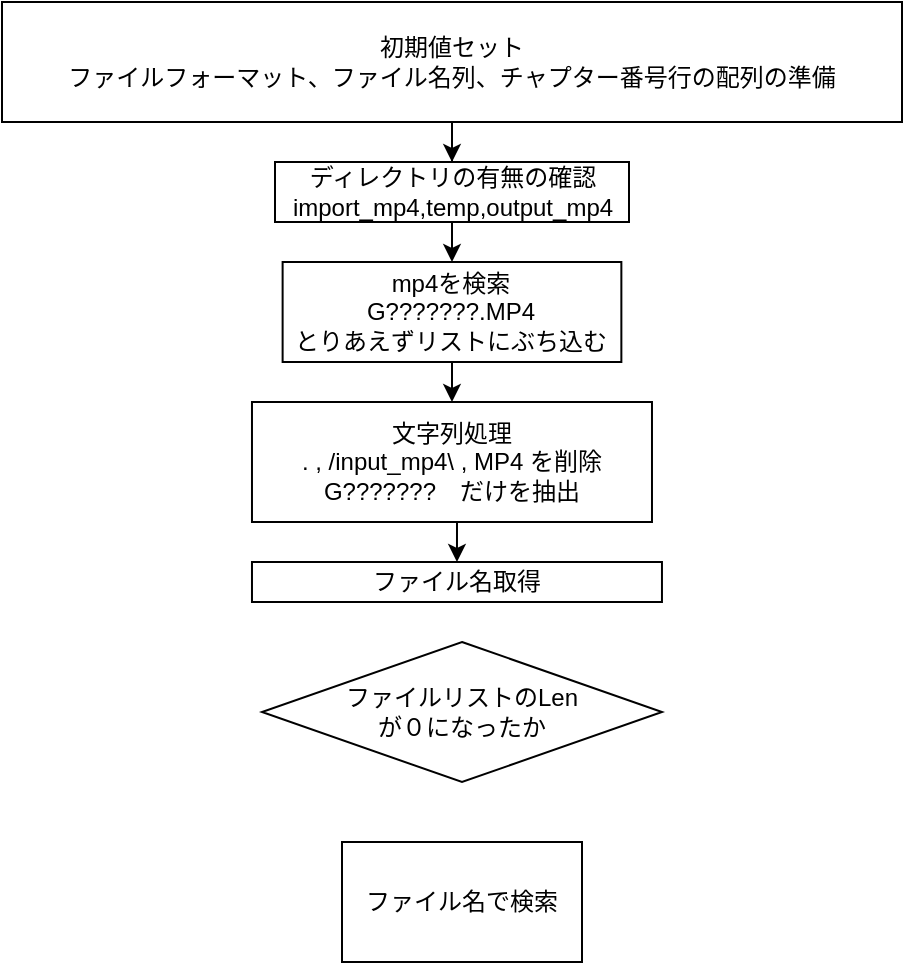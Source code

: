 <mxfile version="20.3.6" type="github">
  <diagram id="8r3MDyM1kwAwDi2U2UVU" name="ページ1">
    <mxGraphModel dx="371" dy="541" grid="1" gridSize="10" guides="1" tooltips="1" connect="1" arrows="1" fold="1" page="1" pageScale="1" pageWidth="827" pageHeight="1169" math="0" shadow="0">
      <root>
        <mxCell id="0" />
        <mxCell id="1" parent="0" />
        <mxCell id="zPuEqAGHxckhulcQ-oqS-2" style="edgeStyle=orthogonalEdgeStyle;rounded=0;orthogonalLoop=1;jettySize=auto;html=1;entryX=0.5;entryY=0;entryDx=0;entryDy=0;" edge="1" parent="1" source="SfvRl2KFgdxx55vroDqR-1" target="zPuEqAGHxckhulcQ-oqS-1">
          <mxGeometry relative="1" as="geometry" />
        </mxCell>
        <mxCell id="SfvRl2KFgdxx55vroDqR-1" value="&lt;font style=&quot;vertical-align: inherit;&quot;&gt;&lt;font style=&quot;vertical-align: inherit;&quot;&gt;&lt;font style=&quot;vertical-align: inherit;&quot;&gt;&lt;font style=&quot;vertical-align: inherit;&quot;&gt;初期値セット&lt;/font&gt;&lt;/font&gt;&lt;/font&gt;&lt;/font&gt;&lt;br&gt;&lt;font style=&quot;vertical-align: inherit;&quot;&gt;&lt;font style=&quot;vertical-align: inherit;&quot;&gt;&lt;font style=&quot;vertical-align: inherit;&quot;&gt;&lt;font style=&quot;vertical-align: inherit;&quot;&gt;ファイルフォーマット、ファイル名列、チャプター番号行の配列の準備&lt;/font&gt;&lt;/font&gt;&lt;/font&gt;&lt;/font&gt;" style="rounded=0;whiteSpace=wrap;html=1;" parent="1" vertex="1">
          <mxGeometry x="180" y="10" width="450" height="60" as="geometry" />
        </mxCell>
        <mxCell id="zPuEqAGHxckhulcQ-oqS-4" style="edgeStyle=orthogonalEdgeStyle;rounded=0;orthogonalLoop=1;jettySize=auto;html=1;exitX=0.5;exitY=1;exitDx=0;exitDy=0;entryX=0.5;entryY=0;entryDx=0;entryDy=0;" edge="1" parent="1" source="zPuEqAGHxckhulcQ-oqS-1" target="zPuEqAGHxckhulcQ-oqS-3">
          <mxGeometry relative="1" as="geometry" />
        </mxCell>
        <mxCell id="zPuEqAGHxckhulcQ-oqS-1" value="&lt;font style=&quot;vertical-align: inherit;&quot;&gt;&lt;font style=&quot;vertical-align: inherit;&quot;&gt;ディレクトリの有無の確認&lt;br&gt;import_mp4,temp,output_mp4&lt;br&gt;&lt;/font&gt;&lt;/font&gt;" style="rounded=0;whiteSpace=wrap;html=1;" vertex="1" parent="1">
          <mxGeometry x="316.5" y="90" width="177" height="30" as="geometry" />
        </mxCell>
        <mxCell id="zPuEqAGHxckhulcQ-oqS-6" style="edgeStyle=orthogonalEdgeStyle;rounded=0;orthogonalLoop=1;jettySize=auto;html=1;exitX=0.5;exitY=1;exitDx=0;exitDy=0;entryX=0.5;entryY=0;entryDx=0;entryDy=0;" edge="1" parent="1" source="zPuEqAGHxckhulcQ-oqS-3" target="zPuEqAGHxckhulcQ-oqS-5">
          <mxGeometry relative="1" as="geometry" />
        </mxCell>
        <mxCell id="zPuEqAGHxckhulcQ-oqS-3" value="mp4を検索&lt;br&gt;G???????.MP4&lt;br&gt;とりあえずリストにぶち込む" style="rounded=0;whiteSpace=wrap;html=1;" vertex="1" parent="1">
          <mxGeometry x="320.31" y="140" width="169.37" height="50" as="geometry" />
        </mxCell>
        <mxCell id="zPuEqAGHxckhulcQ-oqS-12" style="edgeStyle=orthogonalEdgeStyle;rounded=0;orthogonalLoop=1;jettySize=auto;html=1;exitX=0.5;exitY=1;exitDx=0;exitDy=0;entryX=0.5;entryY=0;entryDx=0;entryDy=0;" edge="1" parent="1" source="zPuEqAGHxckhulcQ-oqS-5" target="zPuEqAGHxckhulcQ-oqS-10">
          <mxGeometry relative="1" as="geometry" />
        </mxCell>
        <mxCell id="zPuEqAGHxckhulcQ-oqS-5" value="文字列処理&lt;br&gt;. ,&amp;nbsp;/input_mp4\\ , MP4 を削除&lt;br&gt;G???????　だけを抽出" style="rounded=0;whiteSpace=wrap;html=1;" vertex="1" parent="1">
          <mxGeometry x="304.99" y="210" width="200" height="60" as="geometry" />
        </mxCell>
        <mxCell id="zPuEqAGHxckhulcQ-oqS-10" value="ファイル名取得" style="rounded=0;whiteSpace=wrap;html=1;" vertex="1" parent="1">
          <mxGeometry x="304.99" y="290" width="204.99" height="20" as="geometry" />
        </mxCell>
        <mxCell id="zPuEqAGHxckhulcQ-oqS-13" value="ファイル名で検索" style="rounded=0;whiteSpace=wrap;html=1;" vertex="1" parent="1">
          <mxGeometry x="350" y="430" width="120" height="60" as="geometry" />
        </mxCell>
        <mxCell id="zPuEqAGHxckhulcQ-oqS-14" value="ファイルリストのLen&lt;br&gt;が０になったか" style="rhombus;whiteSpace=wrap;html=1;" vertex="1" parent="1">
          <mxGeometry x="310" y="330" width="200" height="70" as="geometry" />
        </mxCell>
      </root>
    </mxGraphModel>
  </diagram>
</mxfile>
